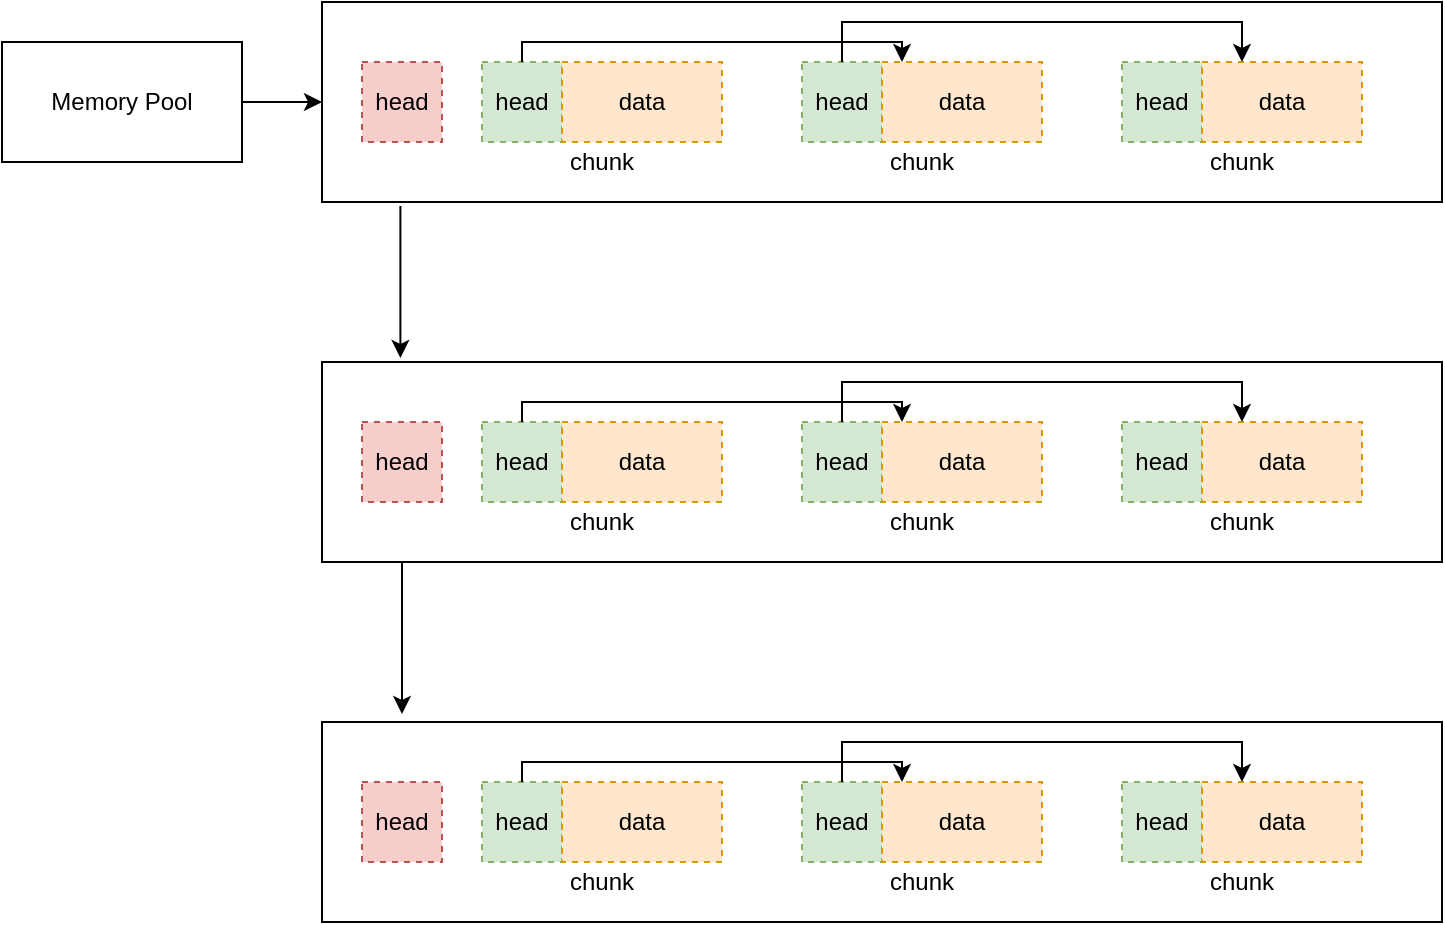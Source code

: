 <mxfile version="16.1.0" type="github">
  <diagram id="m_Ipif32aVxnQrA0hP1K" name="Page-1">
    <mxGraphModel dx="1350" dy="773" grid="1" gridSize="10" guides="1" tooltips="1" connect="1" arrows="1" fold="1" page="1" pageScale="1" pageWidth="827" pageHeight="1169" math="0" shadow="0">
      <root>
        <mxCell id="0" />
        <mxCell id="1" parent="0" />
        <mxCell id="WmUMqgKDI2kvjSaTdZdE-3" value="" style="edgeStyle=orthogonalEdgeStyle;rounded=0;orthogonalLoop=1;jettySize=auto;html=1;" edge="1" parent="1" source="WmUMqgKDI2kvjSaTdZdE-1" target="WmUMqgKDI2kvjSaTdZdE-2">
          <mxGeometry relative="1" as="geometry" />
        </mxCell>
        <mxCell id="WmUMqgKDI2kvjSaTdZdE-1" value="Memory Pool" style="rounded=0;whiteSpace=wrap;html=1;" vertex="1" parent="1">
          <mxGeometry x="40" y="160" width="120" height="60" as="geometry" />
        </mxCell>
        <mxCell id="WmUMqgKDI2kvjSaTdZdE-25" value="" style="group" vertex="1" connectable="0" parent="1">
          <mxGeometry x="200" y="140" width="560" height="100" as="geometry" />
        </mxCell>
        <mxCell id="WmUMqgKDI2kvjSaTdZdE-2" value="" style="rounded=0;whiteSpace=wrap;html=1;" vertex="1" parent="WmUMqgKDI2kvjSaTdZdE-25">
          <mxGeometry width="560" height="100" as="geometry" />
        </mxCell>
        <mxCell id="WmUMqgKDI2kvjSaTdZdE-9" value="" style="group" vertex="1" connectable="0" parent="WmUMqgKDI2kvjSaTdZdE-25">
          <mxGeometry x="60" y="30" width="120" height="60" as="geometry" />
        </mxCell>
        <mxCell id="WmUMqgKDI2kvjSaTdZdE-6" value="head" style="rounded=0;whiteSpace=wrap;html=1;dashed=1;fillColor=#d5e8d4;strokeColor=#82b366;" vertex="1" parent="WmUMqgKDI2kvjSaTdZdE-9">
          <mxGeometry x="20" width="40" height="40" as="geometry" />
        </mxCell>
        <mxCell id="WmUMqgKDI2kvjSaTdZdE-7" value="data" style="rounded=0;whiteSpace=wrap;html=1;dashed=1;fillColor=#ffe6cc;strokeColor=#d79b00;" vertex="1" parent="WmUMqgKDI2kvjSaTdZdE-9">
          <mxGeometry x="60" width="80" height="40" as="geometry" />
        </mxCell>
        <mxCell id="WmUMqgKDI2kvjSaTdZdE-8" value="chunk" style="text;html=1;strokeColor=none;fillColor=none;align=center;verticalAlign=middle;whiteSpace=wrap;rounded=0;dashed=1;" vertex="1" parent="WmUMqgKDI2kvjSaTdZdE-9">
          <mxGeometry x="50" y="40" width="60" height="20" as="geometry" />
        </mxCell>
        <mxCell id="WmUMqgKDI2kvjSaTdZdE-10" value="" style="group" vertex="1" connectable="0" parent="WmUMqgKDI2kvjSaTdZdE-25">
          <mxGeometry x="240" y="30" width="120" height="60" as="geometry" />
        </mxCell>
        <mxCell id="WmUMqgKDI2kvjSaTdZdE-11" value="head" style="rounded=0;whiteSpace=wrap;html=1;dashed=1;fillColor=#d5e8d4;strokeColor=#82b366;" vertex="1" parent="WmUMqgKDI2kvjSaTdZdE-10">
          <mxGeometry width="40" height="40" as="geometry" />
        </mxCell>
        <mxCell id="WmUMqgKDI2kvjSaTdZdE-12" value="data" style="rounded=0;whiteSpace=wrap;html=1;dashed=1;fillColor=#ffe6cc;strokeColor=#d79b00;" vertex="1" parent="WmUMqgKDI2kvjSaTdZdE-10">
          <mxGeometry x="40" width="80" height="40" as="geometry" />
        </mxCell>
        <mxCell id="WmUMqgKDI2kvjSaTdZdE-13" value="chunk" style="text;html=1;strokeColor=none;fillColor=none;align=center;verticalAlign=middle;whiteSpace=wrap;rounded=0;dashed=1;" vertex="1" parent="WmUMqgKDI2kvjSaTdZdE-10">
          <mxGeometry x="30" y="40" width="60" height="20" as="geometry" />
        </mxCell>
        <mxCell id="WmUMqgKDI2kvjSaTdZdE-14" value="" style="group" vertex="1" connectable="0" parent="WmUMqgKDI2kvjSaTdZdE-25">
          <mxGeometry x="400" y="30" width="120" height="60" as="geometry" />
        </mxCell>
        <mxCell id="WmUMqgKDI2kvjSaTdZdE-15" value="head" style="rounded=0;whiteSpace=wrap;html=1;dashed=1;fillColor=#d5e8d4;strokeColor=#82b366;" vertex="1" parent="WmUMqgKDI2kvjSaTdZdE-14">
          <mxGeometry width="40" height="40" as="geometry" />
        </mxCell>
        <mxCell id="WmUMqgKDI2kvjSaTdZdE-16" value="data" style="rounded=0;whiteSpace=wrap;html=1;dashed=1;fillColor=#ffe6cc;strokeColor=#d79b00;" vertex="1" parent="WmUMqgKDI2kvjSaTdZdE-14">
          <mxGeometry x="40" width="80" height="40" as="geometry" />
        </mxCell>
        <mxCell id="WmUMqgKDI2kvjSaTdZdE-17" value="chunk" style="text;html=1;strokeColor=none;fillColor=none;align=center;verticalAlign=middle;whiteSpace=wrap;rounded=0;dashed=1;" vertex="1" parent="WmUMqgKDI2kvjSaTdZdE-14">
          <mxGeometry x="30" y="40" width="60" height="20" as="geometry" />
        </mxCell>
        <mxCell id="WmUMqgKDI2kvjSaTdZdE-18" value="head" style="rounded=0;whiteSpace=wrap;html=1;dashed=1;fillColor=#f8cecc;strokeColor=#b85450;" vertex="1" parent="WmUMqgKDI2kvjSaTdZdE-25">
          <mxGeometry x="20" y="30" width="40" height="40" as="geometry" />
        </mxCell>
        <mxCell id="WmUMqgKDI2kvjSaTdZdE-23" style="edgeStyle=orthogonalEdgeStyle;rounded=0;orthogonalLoop=1;jettySize=auto;html=1;" edge="1" parent="WmUMqgKDI2kvjSaTdZdE-25" source="WmUMqgKDI2kvjSaTdZdE-6">
          <mxGeometry relative="1" as="geometry">
            <mxPoint x="290" y="30" as="targetPoint" />
            <Array as="points">
              <mxPoint x="100" y="20" />
              <mxPoint x="290" y="20" />
            </Array>
          </mxGeometry>
        </mxCell>
        <mxCell id="WmUMqgKDI2kvjSaTdZdE-24" style="edgeStyle=orthogonalEdgeStyle;rounded=0;orthogonalLoop=1;jettySize=auto;html=1;" edge="1" parent="WmUMqgKDI2kvjSaTdZdE-25" source="WmUMqgKDI2kvjSaTdZdE-11">
          <mxGeometry relative="1" as="geometry">
            <mxPoint x="460" y="30" as="targetPoint" />
            <Array as="points">
              <mxPoint x="260" y="10" />
              <mxPoint x="460" y="10" />
            </Array>
          </mxGeometry>
        </mxCell>
        <mxCell id="WmUMqgKDI2kvjSaTdZdE-26" value="" style="group" vertex="1" connectable="0" parent="1">
          <mxGeometry x="200" y="320" width="560" height="100" as="geometry" />
        </mxCell>
        <mxCell id="WmUMqgKDI2kvjSaTdZdE-27" value="" style="rounded=0;whiteSpace=wrap;html=1;" vertex="1" parent="WmUMqgKDI2kvjSaTdZdE-26">
          <mxGeometry width="560" height="100" as="geometry" />
        </mxCell>
        <mxCell id="WmUMqgKDI2kvjSaTdZdE-28" value="" style="group" vertex="1" connectable="0" parent="WmUMqgKDI2kvjSaTdZdE-26">
          <mxGeometry x="60" y="30" width="120" height="60" as="geometry" />
        </mxCell>
        <mxCell id="WmUMqgKDI2kvjSaTdZdE-29" value="head" style="rounded=0;whiteSpace=wrap;html=1;dashed=1;fillColor=#d5e8d4;strokeColor=#82b366;" vertex="1" parent="WmUMqgKDI2kvjSaTdZdE-28">
          <mxGeometry x="20" width="40" height="40" as="geometry" />
        </mxCell>
        <mxCell id="WmUMqgKDI2kvjSaTdZdE-30" value="data" style="rounded=0;whiteSpace=wrap;html=1;dashed=1;fillColor=#ffe6cc;strokeColor=#d79b00;" vertex="1" parent="WmUMqgKDI2kvjSaTdZdE-28">
          <mxGeometry x="60" width="80" height="40" as="geometry" />
        </mxCell>
        <mxCell id="WmUMqgKDI2kvjSaTdZdE-31" value="chunk" style="text;html=1;strokeColor=none;fillColor=none;align=center;verticalAlign=middle;whiteSpace=wrap;rounded=0;dashed=1;" vertex="1" parent="WmUMqgKDI2kvjSaTdZdE-28">
          <mxGeometry x="50" y="40" width="60" height="20" as="geometry" />
        </mxCell>
        <mxCell id="WmUMqgKDI2kvjSaTdZdE-32" value="" style="group" vertex="1" connectable="0" parent="WmUMqgKDI2kvjSaTdZdE-26">
          <mxGeometry x="240" y="30" width="120" height="60" as="geometry" />
        </mxCell>
        <mxCell id="WmUMqgKDI2kvjSaTdZdE-33" value="head" style="rounded=0;whiteSpace=wrap;html=1;dashed=1;fillColor=#d5e8d4;strokeColor=#82b366;" vertex="1" parent="WmUMqgKDI2kvjSaTdZdE-32">
          <mxGeometry width="40" height="40" as="geometry" />
        </mxCell>
        <mxCell id="WmUMqgKDI2kvjSaTdZdE-34" value="data" style="rounded=0;whiteSpace=wrap;html=1;dashed=1;fillColor=#ffe6cc;strokeColor=#d79b00;" vertex="1" parent="WmUMqgKDI2kvjSaTdZdE-32">
          <mxGeometry x="40" width="80" height="40" as="geometry" />
        </mxCell>
        <mxCell id="WmUMqgKDI2kvjSaTdZdE-35" value="chunk" style="text;html=1;strokeColor=none;fillColor=none;align=center;verticalAlign=middle;whiteSpace=wrap;rounded=0;dashed=1;" vertex="1" parent="WmUMqgKDI2kvjSaTdZdE-32">
          <mxGeometry x="30" y="40" width="60" height="20" as="geometry" />
        </mxCell>
        <mxCell id="WmUMqgKDI2kvjSaTdZdE-36" value="" style="group" vertex="1" connectable="0" parent="WmUMqgKDI2kvjSaTdZdE-26">
          <mxGeometry x="400" y="30" width="120" height="60" as="geometry" />
        </mxCell>
        <mxCell id="WmUMqgKDI2kvjSaTdZdE-37" value="head" style="rounded=0;whiteSpace=wrap;html=1;dashed=1;fillColor=#d5e8d4;strokeColor=#82b366;" vertex="1" parent="WmUMqgKDI2kvjSaTdZdE-36">
          <mxGeometry width="40" height="40" as="geometry" />
        </mxCell>
        <mxCell id="WmUMqgKDI2kvjSaTdZdE-38" value="data" style="rounded=0;whiteSpace=wrap;html=1;dashed=1;fillColor=#ffe6cc;strokeColor=#d79b00;" vertex="1" parent="WmUMqgKDI2kvjSaTdZdE-36">
          <mxGeometry x="40" width="80" height="40" as="geometry" />
        </mxCell>
        <mxCell id="WmUMqgKDI2kvjSaTdZdE-39" value="chunk" style="text;html=1;strokeColor=none;fillColor=none;align=center;verticalAlign=middle;whiteSpace=wrap;rounded=0;dashed=1;" vertex="1" parent="WmUMqgKDI2kvjSaTdZdE-36">
          <mxGeometry x="30" y="40" width="60" height="20" as="geometry" />
        </mxCell>
        <mxCell id="WmUMqgKDI2kvjSaTdZdE-40" value="head" style="rounded=0;whiteSpace=wrap;html=1;dashed=1;fillColor=#f8cecc;strokeColor=#b85450;" vertex="1" parent="WmUMqgKDI2kvjSaTdZdE-26">
          <mxGeometry x="20" y="30" width="40" height="40" as="geometry" />
        </mxCell>
        <mxCell id="WmUMqgKDI2kvjSaTdZdE-41" style="edgeStyle=orthogonalEdgeStyle;rounded=0;orthogonalLoop=1;jettySize=auto;html=1;" edge="1" parent="WmUMqgKDI2kvjSaTdZdE-26" source="WmUMqgKDI2kvjSaTdZdE-29">
          <mxGeometry relative="1" as="geometry">
            <mxPoint x="290" y="30" as="targetPoint" />
            <Array as="points">
              <mxPoint x="100" y="20" />
              <mxPoint x="290" y="20" />
            </Array>
          </mxGeometry>
        </mxCell>
        <mxCell id="WmUMqgKDI2kvjSaTdZdE-42" style="edgeStyle=orthogonalEdgeStyle;rounded=0;orthogonalLoop=1;jettySize=auto;html=1;" edge="1" parent="WmUMqgKDI2kvjSaTdZdE-26" source="WmUMqgKDI2kvjSaTdZdE-33">
          <mxGeometry relative="1" as="geometry">
            <mxPoint x="460" y="30" as="targetPoint" />
            <Array as="points">
              <mxPoint x="260" y="10" />
              <mxPoint x="460" y="10" />
            </Array>
          </mxGeometry>
        </mxCell>
        <mxCell id="WmUMqgKDI2kvjSaTdZdE-43" value="" style="endArrow=classic;html=1;rounded=0;exitX=0.07;exitY=1.02;exitDx=0;exitDy=0;exitPerimeter=0;entryX=0.07;entryY=-0.02;entryDx=0;entryDy=0;entryPerimeter=0;" edge="1" parent="1" source="WmUMqgKDI2kvjSaTdZdE-2" target="WmUMqgKDI2kvjSaTdZdE-27">
          <mxGeometry width="50" height="50" relative="1" as="geometry">
            <mxPoint x="90" y="450" as="sourcePoint" />
            <mxPoint x="140" y="400" as="targetPoint" />
          </mxGeometry>
        </mxCell>
        <mxCell id="WmUMqgKDI2kvjSaTdZdE-44" value="" style="group" vertex="1" connectable="0" parent="1">
          <mxGeometry x="200" y="500" width="560" height="100" as="geometry" />
        </mxCell>
        <mxCell id="WmUMqgKDI2kvjSaTdZdE-45" value="" style="rounded=0;whiteSpace=wrap;html=1;" vertex="1" parent="WmUMqgKDI2kvjSaTdZdE-44">
          <mxGeometry width="560" height="100" as="geometry" />
        </mxCell>
        <mxCell id="WmUMqgKDI2kvjSaTdZdE-46" value="" style="group" vertex="1" connectable="0" parent="WmUMqgKDI2kvjSaTdZdE-44">
          <mxGeometry x="60" y="30" width="120" height="60" as="geometry" />
        </mxCell>
        <mxCell id="WmUMqgKDI2kvjSaTdZdE-47" value="head" style="rounded=0;whiteSpace=wrap;html=1;dashed=1;fillColor=#d5e8d4;strokeColor=#82b366;" vertex="1" parent="WmUMqgKDI2kvjSaTdZdE-46">
          <mxGeometry x="20" width="40" height="40" as="geometry" />
        </mxCell>
        <mxCell id="WmUMqgKDI2kvjSaTdZdE-48" value="data" style="rounded=0;whiteSpace=wrap;html=1;dashed=1;fillColor=#ffe6cc;strokeColor=#d79b00;" vertex="1" parent="WmUMqgKDI2kvjSaTdZdE-46">
          <mxGeometry x="60" width="80" height="40" as="geometry" />
        </mxCell>
        <mxCell id="WmUMqgKDI2kvjSaTdZdE-49" value="chunk" style="text;html=1;strokeColor=none;fillColor=none;align=center;verticalAlign=middle;whiteSpace=wrap;rounded=0;dashed=1;" vertex="1" parent="WmUMqgKDI2kvjSaTdZdE-46">
          <mxGeometry x="50" y="40" width="60" height="20" as="geometry" />
        </mxCell>
        <mxCell id="WmUMqgKDI2kvjSaTdZdE-50" value="" style="group" vertex="1" connectable="0" parent="WmUMqgKDI2kvjSaTdZdE-44">
          <mxGeometry x="240" y="30" width="120" height="60" as="geometry" />
        </mxCell>
        <mxCell id="WmUMqgKDI2kvjSaTdZdE-51" value="head" style="rounded=0;whiteSpace=wrap;html=1;dashed=1;fillColor=#d5e8d4;strokeColor=#82b366;" vertex="1" parent="WmUMqgKDI2kvjSaTdZdE-50">
          <mxGeometry width="40" height="40" as="geometry" />
        </mxCell>
        <mxCell id="WmUMqgKDI2kvjSaTdZdE-52" value="data" style="rounded=0;whiteSpace=wrap;html=1;dashed=1;fillColor=#ffe6cc;strokeColor=#d79b00;" vertex="1" parent="WmUMqgKDI2kvjSaTdZdE-50">
          <mxGeometry x="40" width="80" height="40" as="geometry" />
        </mxCell>
        <mxCell id="WmUMqgKDI2kvjSaTdZdE-53" value="chunk" style="text;html=1;strokeColor=none;fillColor=none;align=center;verticalAlign=middle;whiteSpace=wrap;rounded=0;dashed=1;" vertex="1" parent="WmUMqgKDI2kvjSaTdZdE-50">
          <mxGeometry x="30" y="40" width="60" height="20" as="geometry" />
        </mxCell>
        <mxCell id="WmUMqgKDI2kvjSaTdZdE-54" value="" style="group" vertex="1" connectable="0" parent="WmUMqgKDI2kvjSaTdZdE-44">
          <mxGeometry x="400" y="30" width="120" height="60" as="geometry" />
        </mxCell>
        <mxCell id="WmUMqgKDI2kvjSaTdZdE-55" value="head" style="rounded=0;whiteSpace=wrap;html=1;dashed=1;fillColor=#d5e8d4;strokeColor=#82b366;" vertex="1" parent="WmUMqgKDI2kvjSaTdZdE-54">
          <mxGeometry width="40" height="40" as="geometry" />
        </mxCell>
        <mxCell id="WmUMqgKDI2kvjSaTdZdE-56" value="data" style="rounded=0;whiteSpace=wrap;html=1;dashed=1;fillColor=#ffe6cc;strokeColor=#d79b00;" vertex="1" parent="WmUMqgKDI2kvjSaTdZdE-54">
          <mxGeometry x="40" width="80" height="40" as="geometry" />
        </mxCell>
        <mxCell id="WmUMqgKDI2kvjSaTdZdE-57" value="chunk" style="text;html=1;strokeColor=none;fillColor=none;align=center;verticalAlign=middle;whiteSpace=wrap;rounded=0;dashed=1;" vertex="1" parent="WmUMqgKDI2kvjSaTdZdE-54">
          <mxGeometry x="30" y="40" width="60" height="20" as="geometry" />
        </mxCell>
        <mxCell id="WmUMqgKDI2kvjSaTdZdE-58" value="head" style="rounded=0;whiteSpace=wrap;html=1;dashed=1;fillColor=#f8cecc;strokeColor=#b85450;" vertex="1" parent="WmUMqgKDI2kvjSaTdZdE-44">
          <mxGeometry x="20" y="30" width="40" height="40" as="geometry" />
        </mxCell>
        <mxCell id="WmUMqgKDI2kvjSaTdZdE-59" style="edgeStyle=orthogonalEdgeStyle;rounded=0;orthogonalLoop=1;jettySize=auto;html=1;" edge="1" parent="WmUMqgKDI2kvjSaTdZdE-44" source="WmUMqgKDI2kvjSaTdZdE-47">
          <mxGeometry relative="1" as="geometry">
            <mxPoint x="290" y="30" as="targetPoint" />
            <Array as="points">
              <mxPoint x="100" y="20" />
              <mxPoint x="290" y="20" />
            </Array>
          </mxGeometry>
        </mxCell>
        <mxCell id="WmUMqgKDI2kvjSaTdZdE-60" style="edgeStyle=orthogonalEdgeStyle;rounded=0;orthogonalLoop=1;jettySize=auto;html=1;" edge="1" parent="WmUMqgKDI2kvjSaTdZdE-44" source="WmUMqgKDI2kvjSaTdZdE-51">
          <mxGeometry relative="1" as="geometry">
            <mxPoint x="460" y="30" as="targetPoint" />
            <Array as="points">
              <mxPoint x="260" y="10" />
              <mxPoint x="460" y="10" />
            </Array>
          </mxGeometry>
        </mxCell>
        <mxCell id="WmUMqgKDI2kvjSaTdZdE-61" value="" style="endArrow=classic;html=1;rounded=0;exitX=0.07;exitY=1.02;exitDx=0;exitDy=0;exitPerimeter=0;entryX=0.07;entryY=-0.02;entryDx=0;entryDy=0;entryPerimeter=0;" edge="1" parent="1">
          <mxGeometry width="50" height="50" relative="1" as="geometry">
            <mxPoint x="240.0" y="420" as="sourcePoint" />
            <mxPoint x="240.0" y="496" as="targetPoint" />
          </mxGeometry>
        </mxCell>
      </root>
    </mxGraphModel>
  </diagram>
</mxfile>
